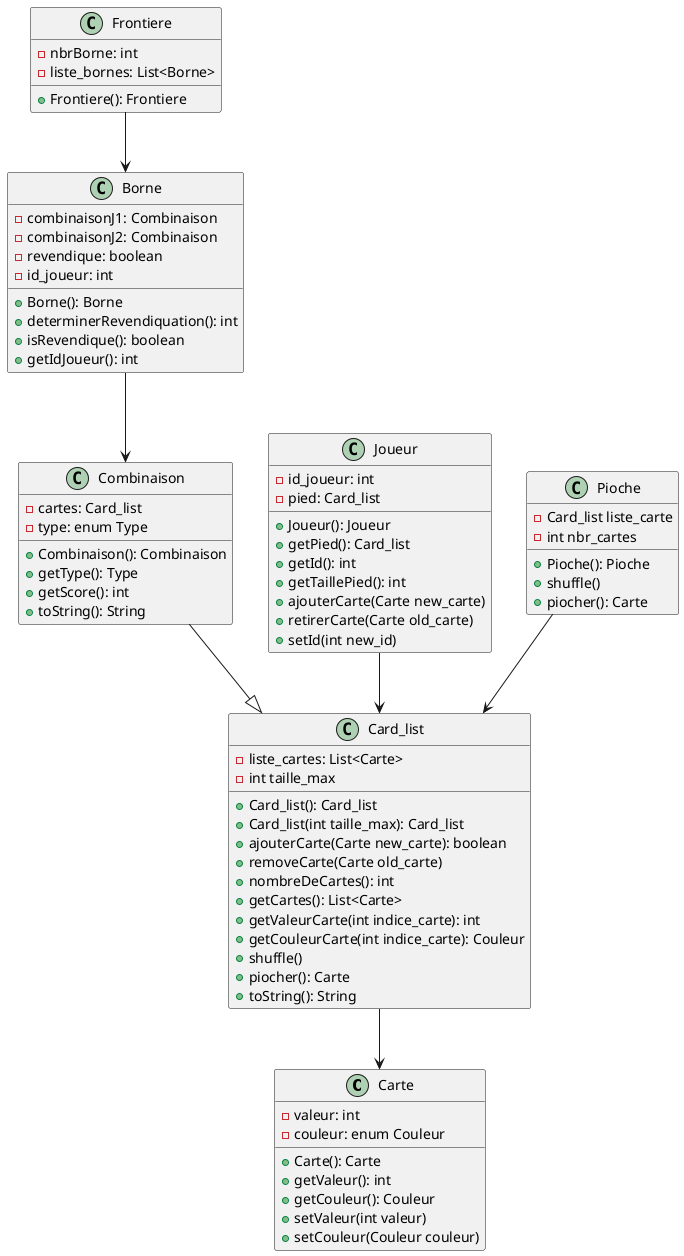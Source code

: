@startuml model

class Carte{
    - valeur: int
    - couleur: enum Couleur
    + Carte(): Carte
    + getValeur(): int
    + getCouleur(): Couleur
    + setValeur(int valeur)
    + setCouleur(Couleur couleur)
}

class Combinaison{
    - cartes: Card_list
    - type: enum Type
    + Combinaison(): Combinaison 
    + getType(): Type 
    + getScore(): int 
    + toString(): String
}

class Joueur{
    - id_joueur: int
    - pied: Card_list
    + Joueur(): Joueur
    + getPied(): Card_list
    + getId(): int
    + getTaillePied(): int
    + ajouterCarte(Carte new_carte)
    + retirerCarte(Carte old_carte)
    + setId(int new_id)
}

class Card_list{
    - liste_cartes: List<Carte>
    - int taille_max
    + Card_list(): Card_list
    + Card_list(int taille_max): Card_list
    + ajouterCarte(Carte new_carte): boolean
    + removeCarte(Carte old_carte)
    + nombreDeCartes(): int 
    + getCartes(): List<Carte> 
    + getValeurCarte(int indice_carte): int
    + getCouleurCarte(int indice_carte): Couleur
    + shuffle()
    + piocher(): Carte
    + toString(): String   
}

class Borne{
    - combinaisonJ1: Combinaison
    - combinaisonJ2: Combinaison
    - revendique: boolean
    - id_joueur: int
    + Borne(): Borne
    + determinerRevendiquation(): int
    + isRevendique(): boolean
    + getIdJoueur(): int
}

class Frontiere{
    - nbrBorne: int
    - liste_bornes: List<Borne>
    + Frontiere(): Frontiere
}


class Pioche{
    - Card_list liste_carte
    - int nbr_cartes
    + Pioche(): Pioche
    + shuffle()
    + piocher(): Carte

}

Combinaison --|> Card_list
Joueur --> Card_list
Card_list --> Carte
Borne --> Combinaison
Frontiere --> Borne
Pioche --> Card_list


@enduml
